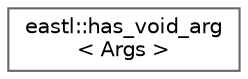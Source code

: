 digraph "类继承关系图"
{
 // LATEX_PDF_SIZE
  bgcolor="transparent";
  edge [fontname=Helvetica,fontsize=10,labelfontname=Helvetica,labelfontsize=10];
  node [fontname=Helvetica,fontsize=10,shape=box,height=0.2,width=0.4];
  rankdir="LR";
  Node0 [id="Node000000",label="eastl::has_void_arg\l\< Args \>",height=0.2,width=0.4,color="grey40", fillcolor="white", style="filled",URL="$structeastl_1_1has__void__arg.html",tooltip=" "];
}
